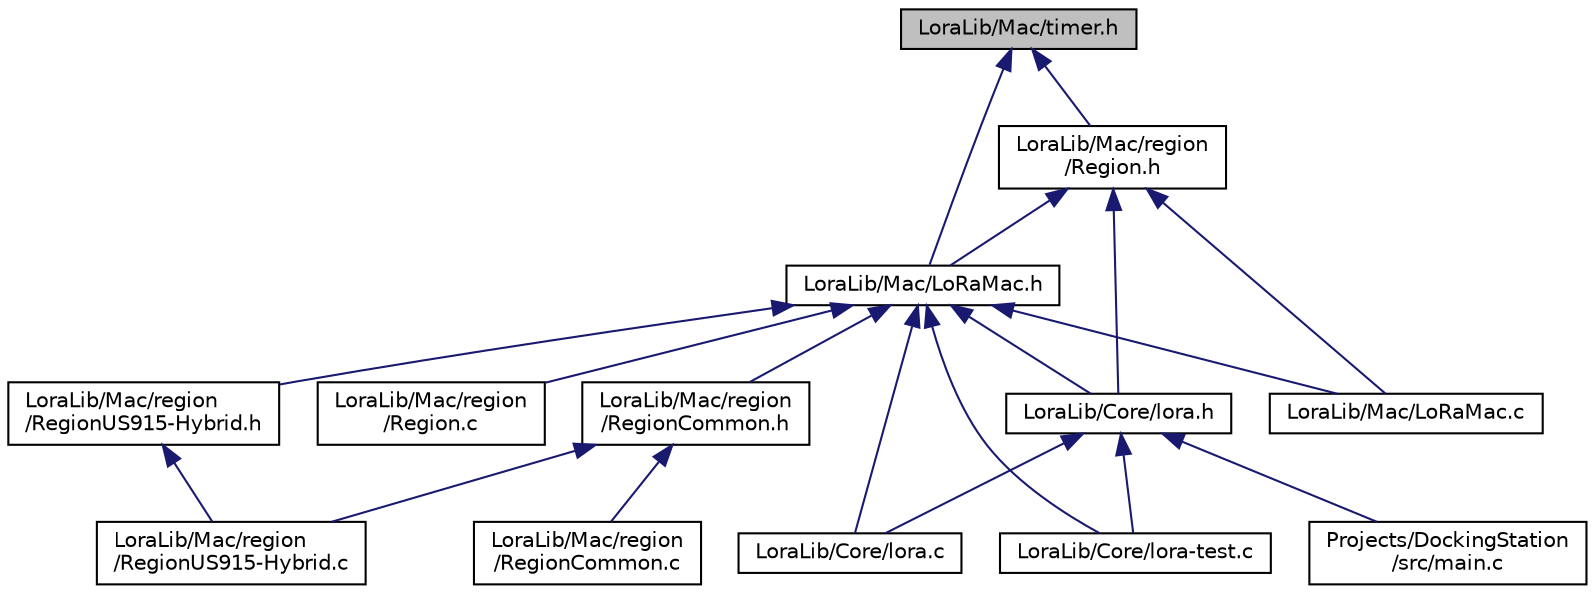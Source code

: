 digraph "LoraLib/Mac/timer.h"
{
  edge [fontname="Helvetica",fontsize="10",labelfontname="Helvetica",labelfontsize="10"];
  node [fontname="Helvetica",fontsize="10",shape=record];
  Node21 [label="LoraLib/Mac/timer.h",height=0.2,width=0.4,color="black", fillcolor="grey75", style="filled", fontcolor="black"];
  Node21 -> Node22 [dir="back",color="midnightblue",fontsize="10",style="solid"];
  Node22 [label="LoraLib/Mac/LoRaMac.h",height=0.2,width=0.4,color="black", fillcolor="white", style="filled",URL="$_lo_ra_mac_8h.html",tooltip="LoRa MAC layer implementation "];
  Node22 -> Node23 [dir="back",color="midnightblue",fontsize="10",style="solid"];
  Node23 [label="LoraLib/Core/lora-test.c",height=0.2,width=0.4,color="black", fillcolor="white", style="filled",URL="$lora-test_8c.html"];
  Node22 -> Node24 [dir="back",color="midnightblue",fontsize="10",style="solid"];
  Node24 [label="LoraLib/Core/lora.h",height=0.2,width=0.4,color="black", fillcolor="white", style="filled",URL="$lora_8h.html"];
  Node24 -> Node23 [dir="back",color="midnightblue",fontsize="10",style="solid"];
  Node24 -> Node25 [dir="back",color="midnightblue",fontsize="10",style="solid"];
  Node25 [label="LoraLib/Core/lora.c",height=0.2,width=0.4,color="black", fillcolor="white", style="filled",URL="$lora_8c.html"];
  Node24 -> Node26 [dir="back",color="midnightblue",fontsize="10",style="solid"];
  Node26 [label="Projects/DockingStation\l/src/main.c",height=0.2,width=0.4,color="black", fillcolor="white", style="filled",URL="$main_8c.html"];
  Node22 -> Node25 [dir="back",color="midnightblue",fontsize="10",style="solid"];
  Node22 -> Node27 [dir="back",color="midnightblue",fontsize="10",style="solid"];
  Node27 [label="LoraLib/Mac/LoRaMac.c",height=0.2,width=0.4,color="black", fillcolor="white", style="filled",URL="$_lo_ra_mac_8c.html",tooltip="LoRa MAC layer implementation "];
  Node22 -> Node28 [dir="back",color="midnightblue",fontsize="10",style="solid"];
  Node28 [label="LoraLib/Mac/region\l/Region.c",height=0.2,width=0.4,color="black", fillcolor="white", style="filled",URL="$_region_8c.html",tooltip="Region implementation. "];
  Node22 -> Node29 [dir="back",color="midnightblue",fontsize="10",style="solid"];
  Node29 [label="LoraLib/Mac/region\l/RegionCommon.h",height=0.2,width=0.4,color="black", fillcolor="white", style="filled",URL="$_region_common_8h.html",tooltip="Region independent implementations which are common to all regions. "];
  Node29 -> Node30 [dir="back",color="midnightblue",fontsize="10",style="solid"];
  Node30 [label="LoraLib/Mac/region\l/RegionCommon.c",height=0.2,width=0.4,color="black", fillcolor="white", style="filled",URL="$_region_common_8c.html",tooltip="LoRa MAC common region implementation "];
  Node29 -> Node31 [dir="back",color="midnightblue",fontsize="10",style="solid"];
  Node31 [label="LoraLib/Mac/region\l/RegionUS915-Hybrid.c",height=0.2,width=0.4,color="black", fillcolor="white", style="filled",URL="$_region_u_s915-_hybrid_8c.html",tooltip="Region implementation for US915 Hybrid "];
  Node22 -> Node32 [dir="back",color="midnightblue",fontsize="10",style="solid"];
  Node32 [label="LoraLib/Mac/region\l/RegionUS915-Hybrid.h",height=0.2,width=0.4,color="black", fillcolor="white", style="filled",URL="$_region_u_s915-_hybrid_8h.html",tooltip="Region definition for US915 "];
  Node32 -> Node31 [dir="back",color="midnightblue",fontsize="10",style="solid"];
  Node21 -> Node33 [dir="back",color="midnightblue",fontsize="10",style="solid"];
  Node33 [label="LoraLib/Mac/region\l/Region.h",height=0.2,width=0.4,color="black", fillcolor="white", style="filled",URL="$_region_8h.html",tooltip="Region implementation. "];
  Node33 -> Node24 [dir="back",color="midnightblue",fontsize="10",style="solid"];
  Node33 -> Node22 [dir="back",color="midnightblue",fontsize="10",style="solid"];
  Node33 -> Node27 [dir="back",color="midnightblue",fontsize="10",style="solid"];
}
